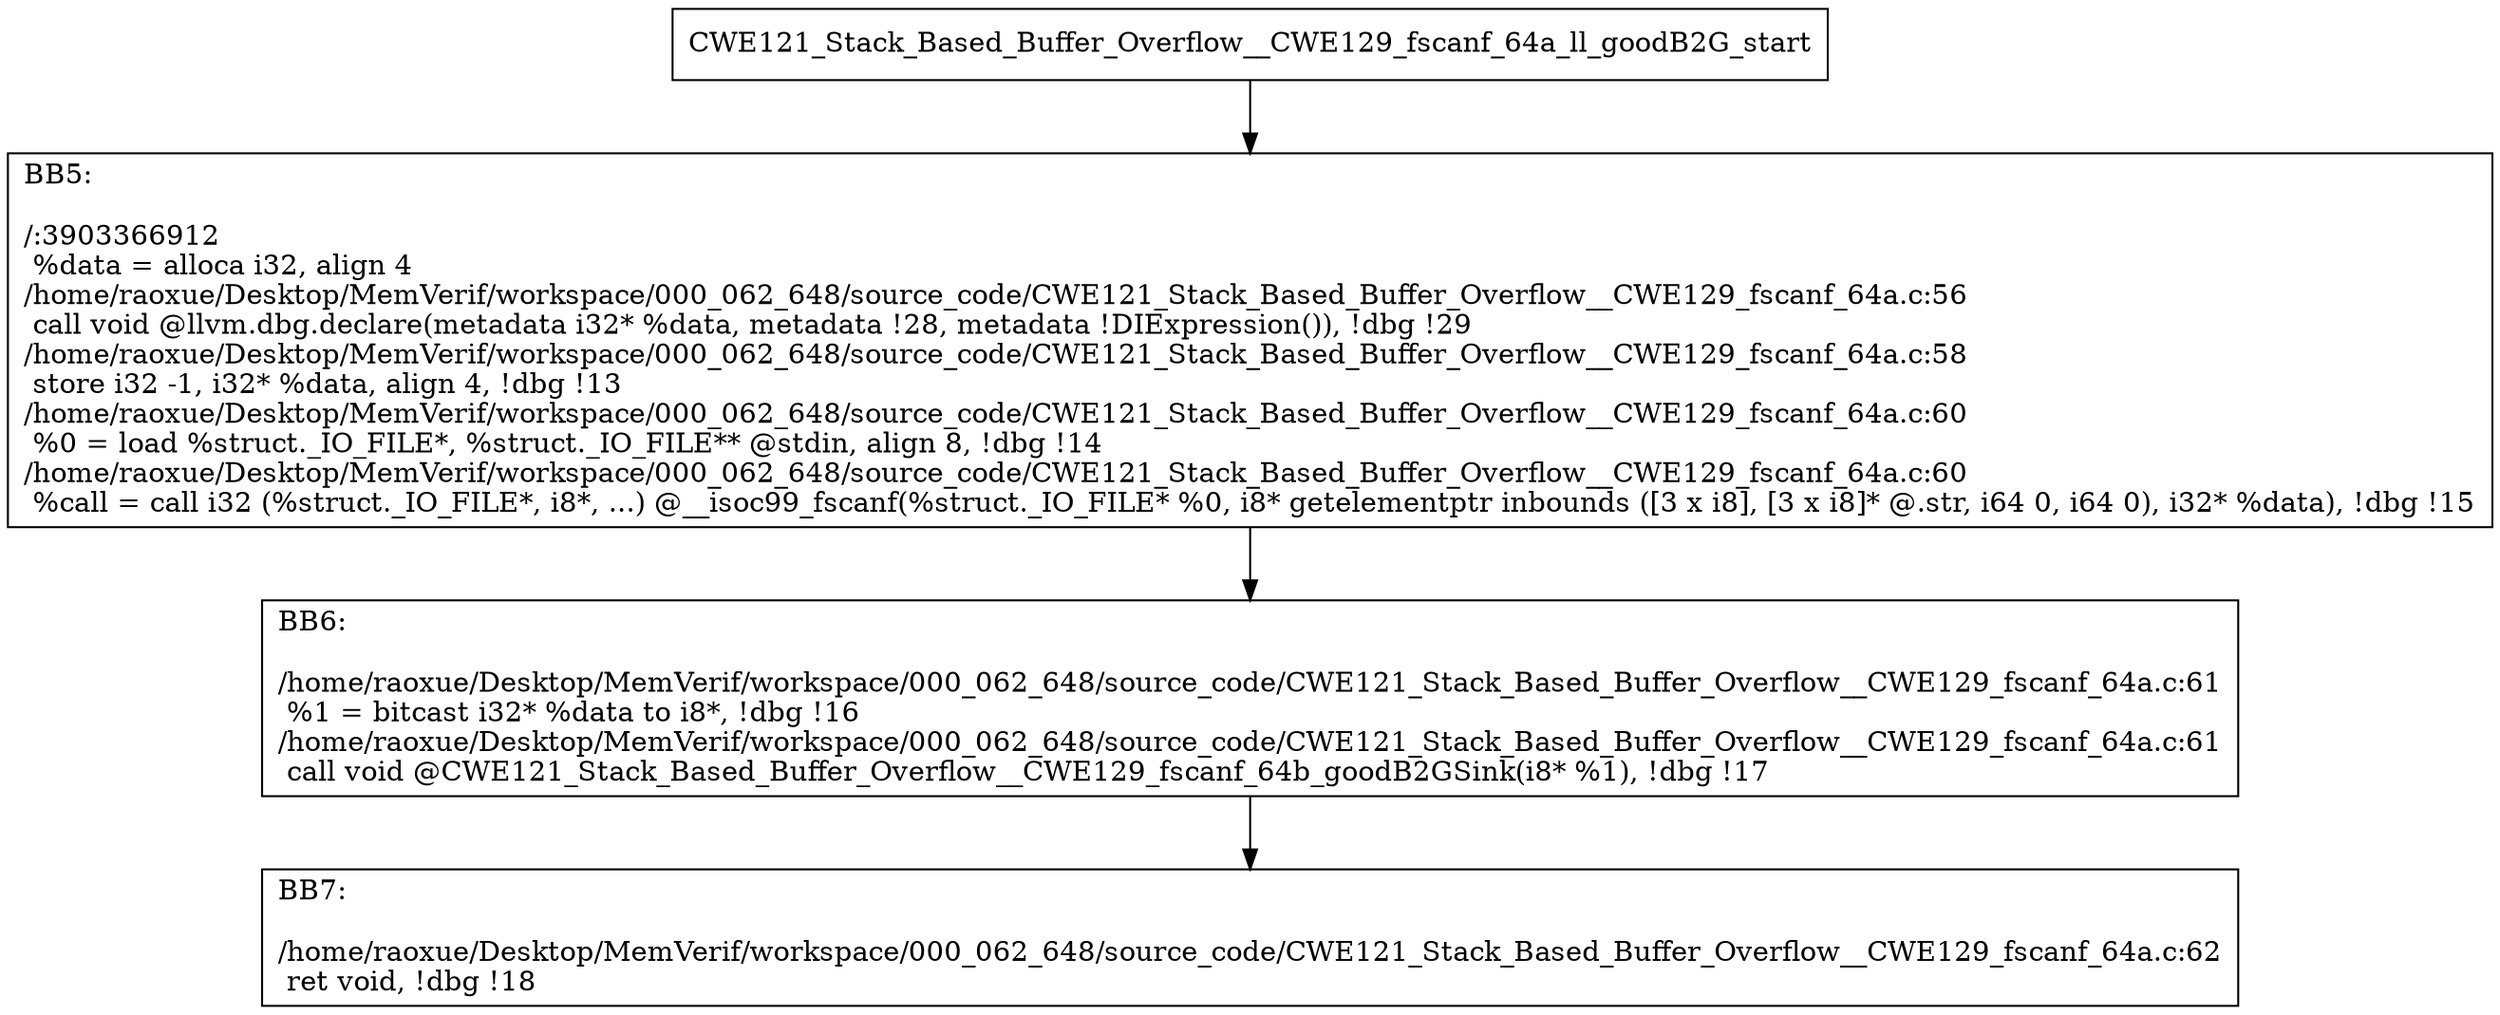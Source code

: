 digraph "CFG for'CWE121_Stack_Based_Buffer_Overflow__CWE129_fscanf_64a_ll_goodB2G' function" {
	BBCWE121_Stack_Based_Buffer_Overflow__CWE129_fscanf_64a_ll_goodB2G_start[shape=record,label="{CWE121_Stack_Based_Buffer_Overflow__CWE129_fscanf_64a_ll_goodB2G_start}"];
	BBCWE121_Stack_Based_Buffer_Overflow__CWE129_fscanf_64a_ll_goodB2G_start-> CWE121_Stack_Based_Buffer_Overflow__CWE129_fscanf_64a_ll_goodB2GBB5;
	CWE121_Stack_Based_Buffer_Overflow__CWE129_fscanf_64a_ll_goodB2GBB5 [shape=record, label="{BB5:\l\l/:3903366912\l
  %data = alloca i32, align 4\l
/home/raoxue/Desktop/MemVerif/workspace/000_062_648/source_code/CWE121_Stack_Based_Buffer_Overflow__CWE129_fscanf_64a.c:56\l
  call void @llvm.dbg.declare(metadata i32* %data, metadata !28, metadata !DIExpression()), !dbg !29\l
/home/raoxue/Desktop/MemVerif/workspace/000_062_648/source_code/CWE121_Stack_Based_Buffer_Overflow__CWE129_fscanf_64a.c:58\l
  store i32 -1, i32* %data, align 4, !dbg !13\l
/home/raoxue/Desktop/MemVerif/workspace/000_062_648/source_code/CWE121_Stack_Based_Buffer_Overflow__CWE129_fscanf_64a.c:60\l
  %0 = load %struct._IO_FILE*, %struct._IO_FILE** @stdin, align 8, !dbg !14\l
/home/raoxue/Desktop/MemVerif/workspace/000_062_648/source_code/CWE121_Stack_Based_Buffer_Overflow__CWE129_fscanf_64a.c:60\l
  %call = call i32 (%struct._IO_FILE*, i8*, ...) @__isoc99_fscanf(%struct._IO_FILE* %0, i8* getelementptr inbounds ([3 x i8], [3 x i8]* @.str, i64 0, i64 0), i32* %data), !dbg !15\l
}"];
	CWE121_Stack_Based_Buffer_Overflow__CWE129_fscanf_64a_ll_goodB2GBB5-> CWE121_Stack_Based_Buffer_Overflow__CWE129_fscanf_64a_ll_goodB2GBB6;
	CWE121_Stack_Based_Buffer_Overflow__CWE129_fscanf_64a_ll_goodB2GBB6 [shape=record, label="{BB6:\l\l/home/raoxue/Desktop/MemVerif/workspace/000_062_648/source_code/CWE121_Stack_Based_Buffer_Overflow__CWE129_fscanf_64a.c:61\l
  %1 = bitcast i32* %data to i8*, !dbg !16\l
/home/raoxue/Desktop/MemVerif/workspace/000_062_648/source_code/CWE121_Stack_Based_Buffer_Overflow__CWE129_fscanf_64a.c:61\l
  call void @CWE121_Stack_Based_Buffer_Overflow__CWE129_fscanf_64b_goodB2GSink(i8* %1), !dbg !17\l
}"];
	CWE121_Stack_Based_Buffer_Overflow__CWE129_fscanf_64a_ll_goodB2GBB6-> CWE121_Stack_Based_Buffer_Overflow__CWE129_fscanf_64a_ll_goodB2GBB7;
	CWE121_Stack_Based_Buffer_Overflow__CWE129_fscanf_64a_ll_goodB2GBB7 [shape=record, label="{BB7:\l\l/home/raoxue/Desktop/MemVerif/workspace/000_062_648/source_code/CWE121_Stack_Based_Buffer_Overflow__CWE129_fscanf_64a.c:62\l
  ret void, !dbg !18\l
}"];
}
